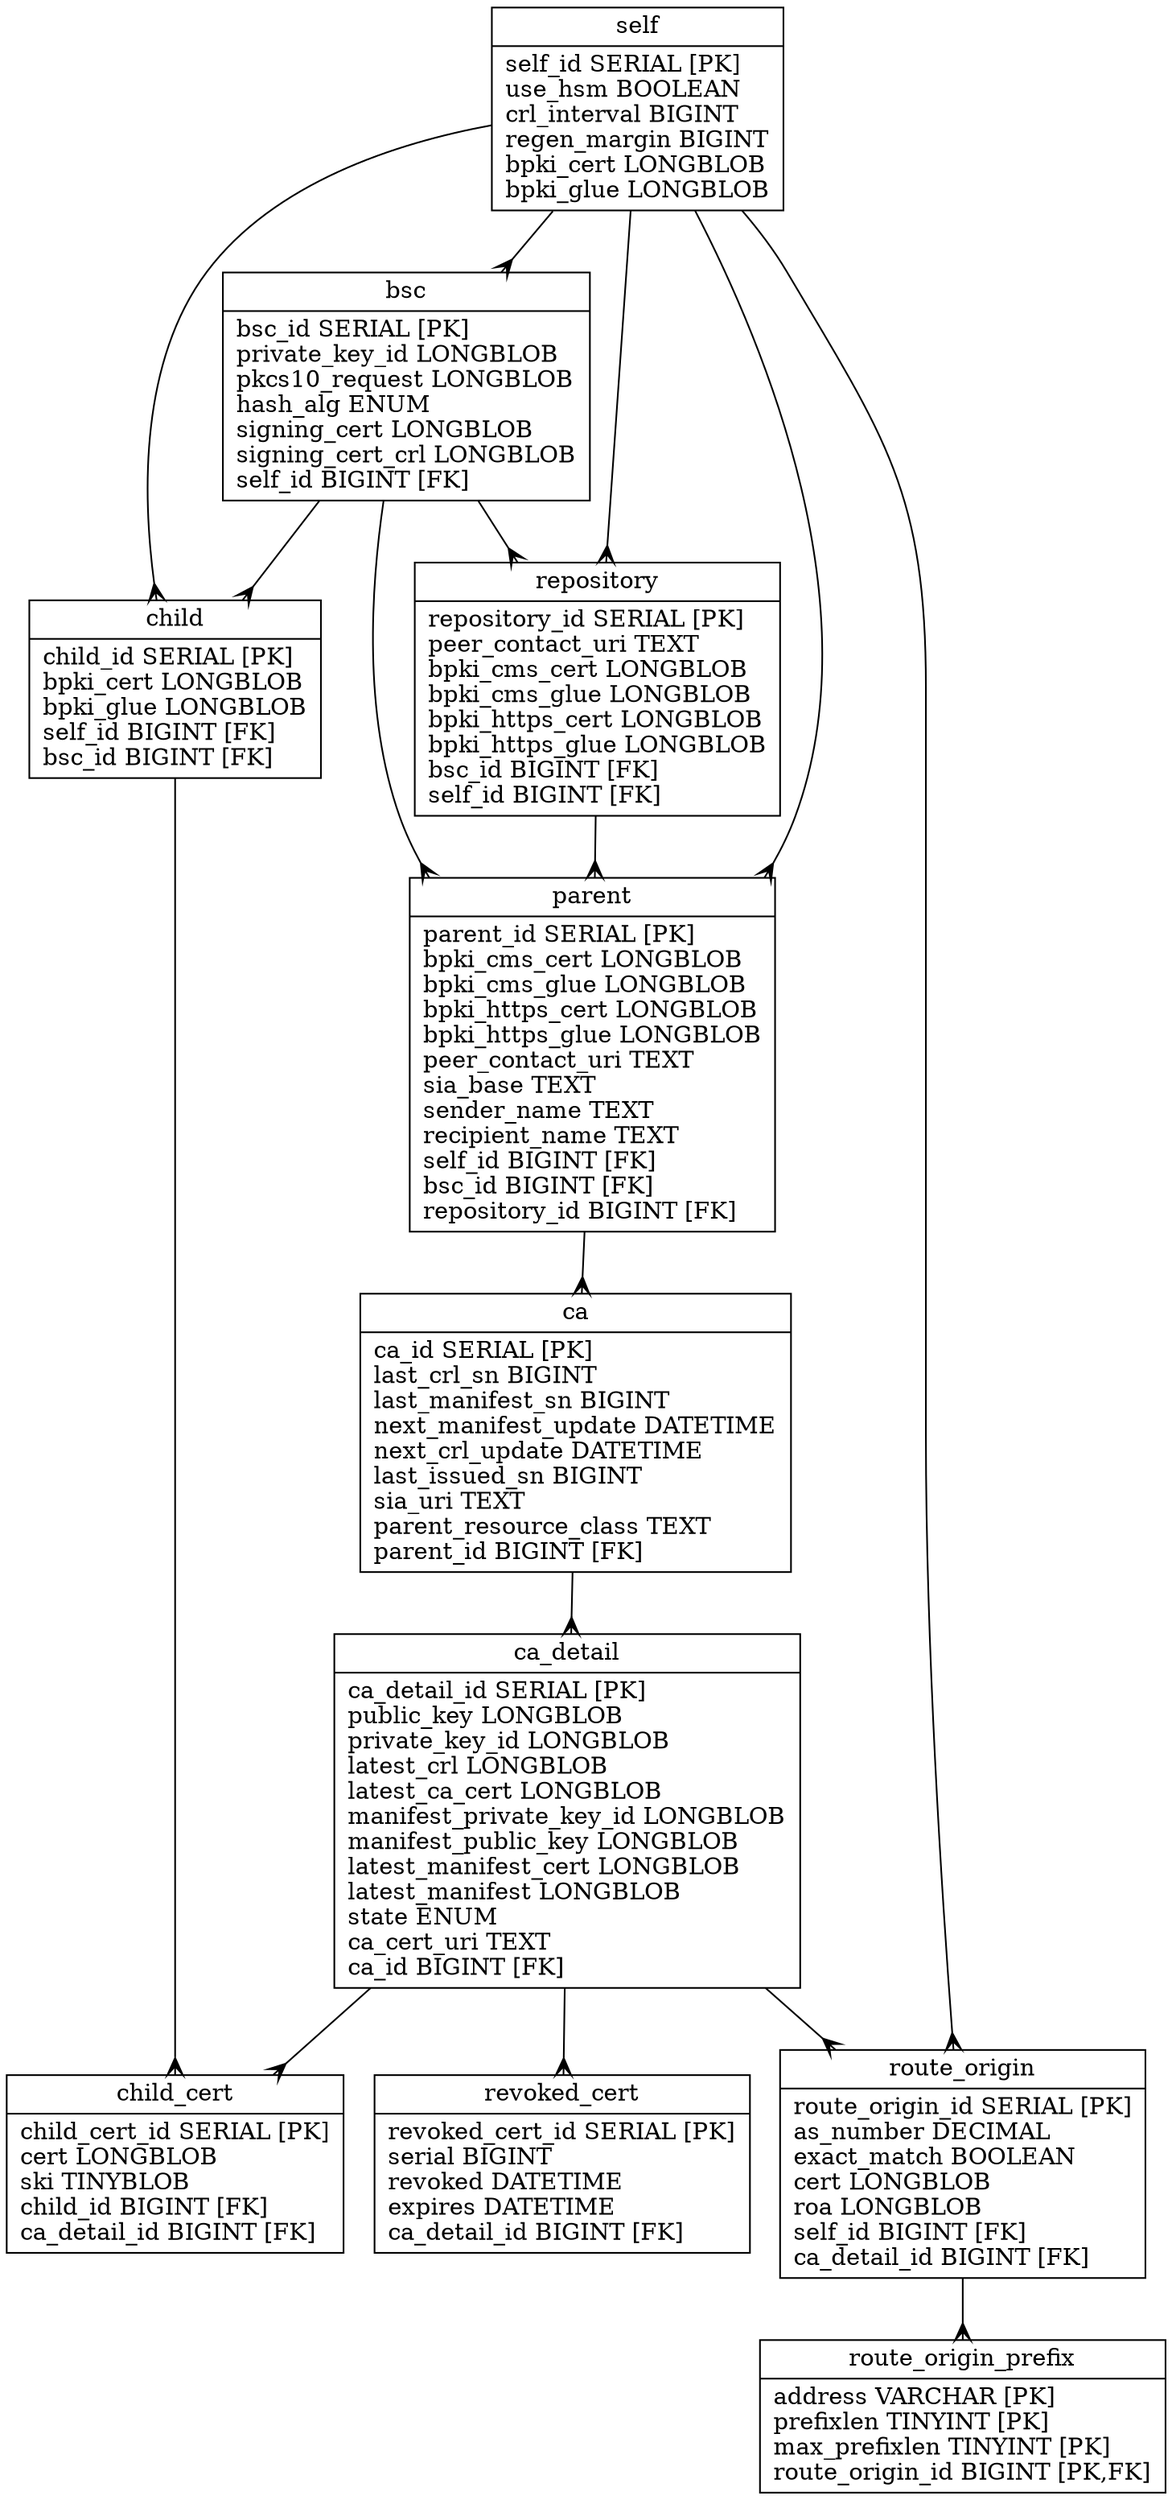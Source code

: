 // Automatically generated from rpkid.sql

digraph test {
	edge [arrowtail=none, arrowhead=crow];
	graph [ratio=fill, overlap=false, bgcolor=white];
	node [label="\N", fillcolor=white, shape=record, style=filled];
	self [label="{self\n|self_id\ SERIAL\ [PK]\luse_hsm\ BOOLEAN\lcrl_interval\ BIGINT\lregen_margin\ BIGINT\lbpki_cert\ LONGBLOB\lbpki_glue\ LONGBLOB\l}"];
	bsc [label="{bsc\n|bsc_id\ SERIAL\ [PK]\lprivate_key_id\ LONGBLOB\lpkcs10_request\ LONGBLOB\lhash_alg\ ENUM\lsigning_cert\ LONGBLOB\lsigning_cert_crl\ LONGBLOB\lself_id\ BIGINT\ [FK]\l}"];
	repository [label="{repository\n|repository_id\ SERIAL\ [PK]\lpeer_contact_uri\ TEXT\lbpki_cms_cert\ LONGBLOB\lbpki_cms_glue\ LONGBLOB\lbpki_https_cert\ LONGBLOB\lbpki_https_glue\ LONGBLOB\lbsc_id\ BIGINT\ [FK]\lself_id\ BIGINT\ [FK]\l}"];
	parent [label="{parent\n|parent_id\ SERIAL\ [PK]\lbpki_cms_cert\ LONGBLOB\lbpki_cms_glue\ LONGBLOB\lbpki_https_cert\ LONGBLOB\lbpki_https_glue\ LONGBLOB\lpeer_contact_uri\ TEXT\lsia_base\ TEXT\lsender_name\ TEXT\lrecipient_name\ TEXT\lself_id\ BIGINT\ [FK]\lbsc_id\ BIGINT\ [FK]\lrepository_id\ BIGINT\ [FK]\l}"];
	ca [label="{ca\n|ca_id\ SERIAL\ [PK]\llast_crl_sn\ BIGINT\llast_manifest_sn\ BIGINT\lnext_manifest_update\ DATETIME\lnext_crl_update\ DATETIME\llast_issued_sn\ BIGINT\lsia_uri\ TEXT\lparent_resource_class\ TEXT\lparent_id\ BIGINT\ [FK]\l}"];
	ca_detail [label="{ca_detail\n|ca_detail_id\ SERIAL\ [PK]\lpublic_key\ LONGBLOB\lprivate_key_id\ LONGBLOB\llatest_crl\ LONGBLOB\llatest_ca_cert\ LONGBLOB\lmanifest_private_key_id\ LONGBLOB\lmanifest_public_key\ LONGBLOB\llatest_manifest_cert\ LONGBLOB\llatest_manifest\ LONGBLOB\lstate\ ENUM\lca_cert_uri\ TEXT\lca_id\ BIGINT\ [FK]\l}"];
	child [label="{child\n|child_id\ SERIAL\ [PK]\lbpki_cert\ LONGBLOB\lbpki_glue\ LONGBLOB\lself_id\ BIGINT\ [FK]\lbsc_id\ BIGINT\ [FK]\l}"];
	child_cert [label="{child_cert\n|child_cert_id\ SERIAL\ [PK]\lcert\ LONGBLOB\lski\ TINYBLOB\lchild_id\ BIGINT\ [FK]\lca_detail_id\ BIGINT\ [FK]\l}"];
	revoked_cert [label="{revoked_cert\n|revoked_cert_id\ SERIAL\ [PK]\lserial\ BIGINT\lrevoked\ DATETIME\lexpires\ DATETIME\lca_detail_id\ BIGINT\ [FK]\l}"];
	route_origin [label="{route_origin\n|route_origin_id\ SERIAL\ [PK]\las_number\ DECIMAL\lexact_match\ BOOLEAN\lcert\ LONGBLOB\lroa\ LONGBLOB\lself_id\ BIGINT\ [FK]\lca_detail_id\ BIGINT\ [FK]\l}"];
	route_origin_prefix [label="{route_origin_prefix\n|address\ VARCHAR\ [PK]\lprefixlen\ TINYINT\ [PK]\lmax_prefixlen\ TINYINT\ [PK]\lroute_origin_id\ BIGINT\ [PK,FK]\l}"];
	bsc -> child;
	bsc -> parent;
	bsc -> repository;
	ca -> ca_detail;
	ca_detail -> child_cert;
	ca_detail -> revoked_cert;
	ca_detail -> route_origin;
	child -> child_cert;
	parent -> ca;
	repository -> parent;
	route_origin -> route_origin_prefix;
	self -> bsc;
	self -> child;
	self -> parent;
	self -> repository;
	self -> route_origin;
}
